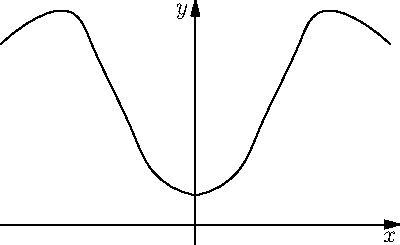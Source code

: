 size(200);
import graph;
path a=(0,16)..controls(9.52474073358,17.3435170285)and(18.1421697903,22.3703506449)..(24,30)
..controls(28.5663844376,35.9475797065)and(31.1289767122,43.0862533101)..(34,50)
..controls(41.3250462667,67.6395345155)and(50.9264375192,84.2564899663)..(58,102)
..controls(60.0251239474,107.079874134)and(62.1331408971,112.510362397)..(67,115)
..controls(71.0133627606,117.05303228)and(75.710037127,116.430979936)..(80,115)
..controls(84.2600052918,113.579012853)and(88.2220080799,111.424092822)..(92,109)
..controls(97.0064322502,105.787696549)and(101.694410468,102.104285092)..(106,98);
draw(a);
draw(reflect((0,0),(0,1))*a);

axes("$x$","$y$",Arrow());
